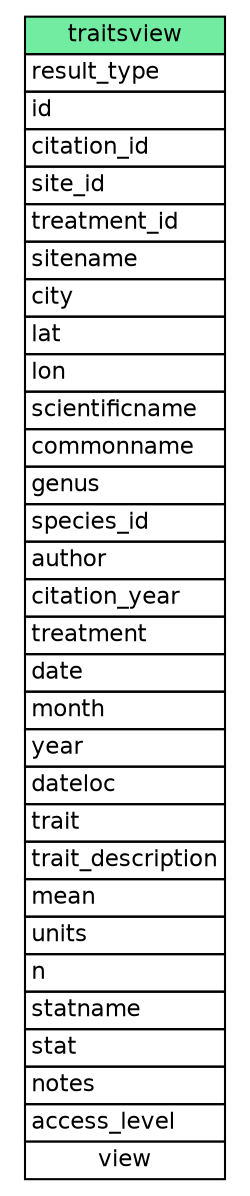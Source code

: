 // dot 2.26.3 on Linux 3.8.0-39-generic
// SchemaSpy rev Unknown
digraph "traitsview" {
  graph [
    rankdir="RL"
    bgcolor="#ffffff"
    nodesep="0.18"
    ranksep="0.46"
    fontname="Helvetica"
    fontsize="11"
  ];
  node [
    fontname="Helvetica"
    fontsize="11"
    shape="plaintext"
  ];
  edge [
    arrowsize="0.8"
  ];
  "traitsview" [
    label=<
    <TABLE BORDER="0" CELLBORDER="1" CELLSPACING="0" BGCOLOR="#FFFFFF">
      <TR><TD COLSPAN="4" BGCOLOR="#72ECA1" ALIGN="CENTER">traitsview</TD></TR>
      <TR><TD PORT="result_type" COLSPAN="4" ALIGN="LEFT">result_type</TD></TR>
      <TR><TD PORT="id" COLSPAN="4" ALIGN="LEFT">id</TD></TR>
      <TR><TD PORT="citation_id" COLSPAN="4" ALIGN="LEFT">citation_id</TD></TR>
      <TR><TD PORT="site_id" COLSPAN="4" ALIGN="LEFT">site_id</TD></TR>
      <TR><TD PORT="treatment_id" COLSPAN="4" ALIGN="LEFT">treatment_id</TD></TR>
      <TR><TD PORT="sitename" COLSPAN="4" ALIGN="LEFT">sitename</TD></TR>
      <TR><TD PORT="city" COLSPAN="4" ALIGN="LEFT">city</TD></TR>
      <TR><TD PORT="lat" COLSPAN="4" ALIGN="LEFT">lat</TD></TR>
      <TR><TD PORT="lon" COLSPAN="4" ALIGN="LEFT">lon</TD></TR>
      <TR><TD PORT="scientificname" COLSPAN="4" ALIGN="LEFT">scientificname</TD></TR>
      <TR><TD PORT="commonname" COLSPAN="4" ALIGN="LEFT">commonname</TD></TR>
      <TR><TD PORT="genus" COLSPAN="4" ALIGN="LEFT">genus</TD></TR>
      <TR><TD PORT="species_id" COLSPAN="4" ALIGN="LEFT">species_id</TD></TR>
      <TR><TD PORT="author" COLSPAN="4" ALIGN="LEFT">author</TD></TR>
      <TR><TD PORT="citation_year" COLSPAN="4" ALIGN="LEFT">citation_year</TD></TR>
      <TR><TD PORT="treatment" COLSPAN="4" ALIGN="LEFT">treatment</TD></TR>
      <TR><TD PORT="date" COLSPAN="4" ALIGN="LEFT">date</TD></TR>
      <TR><TD PORT="month" COLSPAN="4" ALIGN="LEFT">month</TD></TR>
      <TR><TD PORT="year" COLSPAN="4" ALIGN="LEFT">year</TD></TR>
      <TR><TD PORT="dateloc" COLSPAN="4" ALIGN="LEFT">dateloc</TD></TR>
      <TR><TD PORT="trait" COLSPAN="4" ALIGN="LEFT">trait</TD></TR>
      <TR><TD PORT="trait_description" COLSPAN="4" ALIGN="LEFT">trait_description</TD></TR>
      <TR><TD PORT="mean" COLSPAN="4" ALIGN="LEFT">mean</TD></TR>
      <TR><TD PORT="units" COLSPAN="4" ALIGN="LEFT">units</TD></TR>
      <TR><TD PORT="n" COLSPAN="4" ALIGN="LEFT">n</TD></TR>
      <TR><TD PORT="statname" COLSPAN="4" ALIGN="LEFT">statname</TD></TR>
      <TR><TD PORT="stat" COLSPAN="4" ALIGN="LEFT">stat</TD></TR>
      <TR><TD PORT="notes" COLSPAN="4" ALIGN="LEFT">notes</TD></TR>
      <TR><TD PORT="access_level" COLSPAN="4" ALIGN="LEFT">access_level</TD></TR>
      <TR><TD ALIGN="CENTER" COLSPAN="4" BGCOLOR="#ffffff">view</TD></TR>
    </TABLE>>
    URL="tables/traitsview.html"
    tooltip="traitsview"
  ];
}
